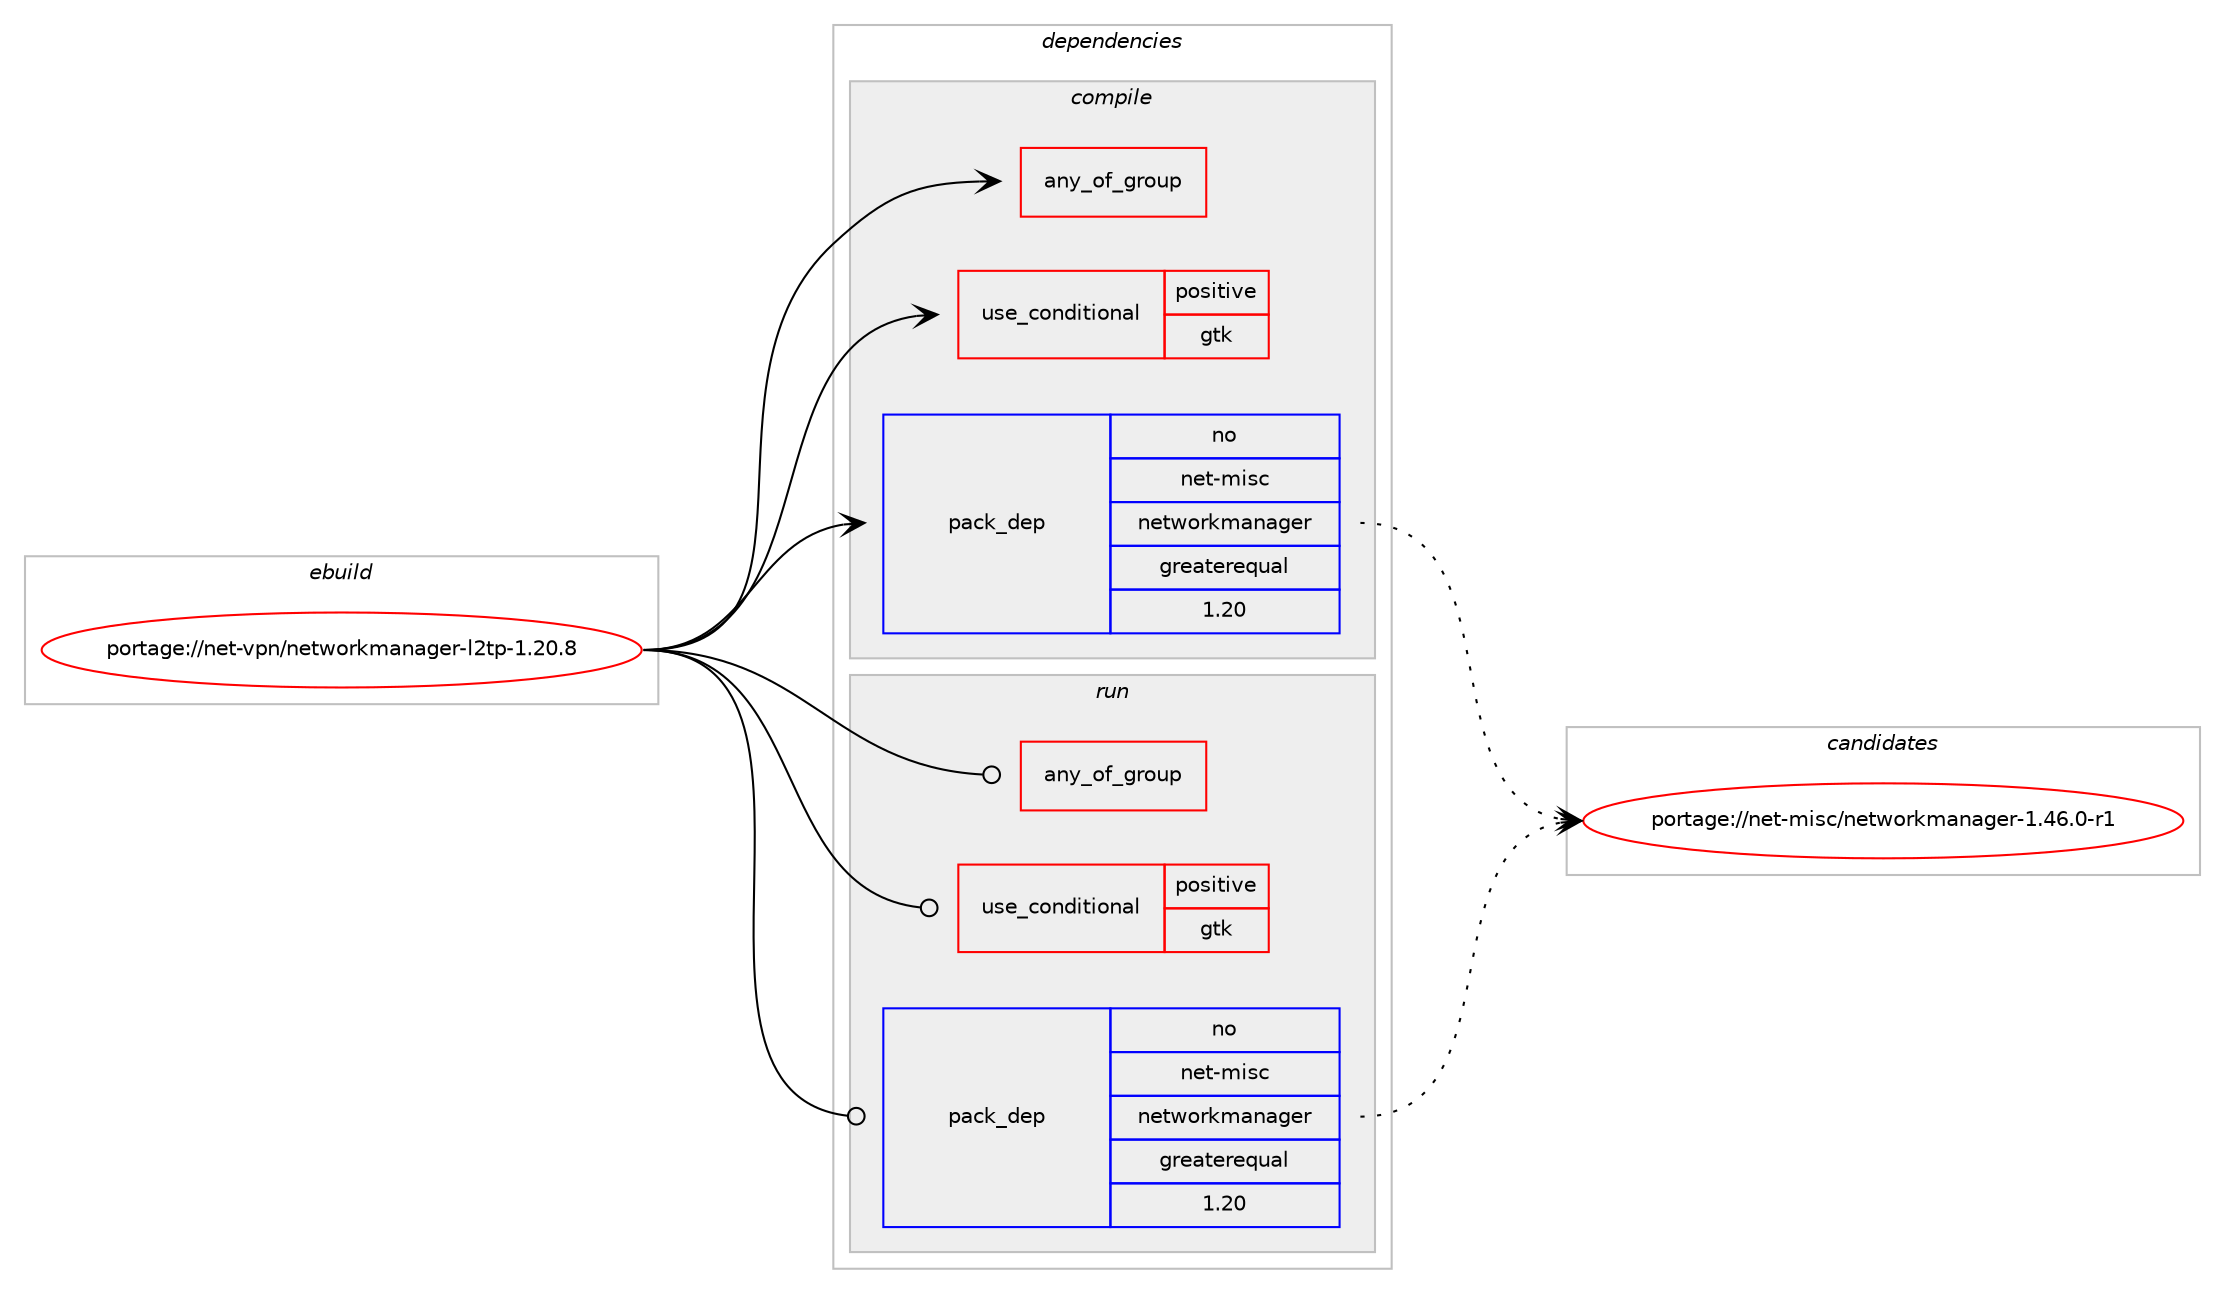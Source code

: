 digraph prolog {

# *************
# Graph options
# *************

newrank=true;
concentrate=true;
compound=true;
graph [rankdir=LR,fontname=Helvetica,fontsize=10,ranksep=1.5];#, ranksep=2.5, nodesep=0.2];
edge  [arrowhead=vee];
node  [fontname=Helvetica,fontsize=10];

# **********
# The ebuild
# **********

subgraph cluster_leftcol {
color=gray;
rank=same;
label=<<i>ebuild</i>>;
id [label="portage://net-vpn/networkmanager-l2tp-1.20.8", color=red, width=4, href="../net-vpn/networkmanager-l2tp-1.20.8.svg"];
}

# ****************
# The dependencies
# ****************

subgraph cluster_midcol {
color=gray;
label=<<i>dependencies</i>>;
subgraph cluster_compile {
fillcolor="#eeeeee";
style=filled;
label=<<i>compile</i>>;
subgraph any2541 {
dependency195144 [label=<<TABLE BORDER="0" CELLBORDER="1" CELLSPACING="0" CELLPADDING="4"><TR><TD CELLPADDING="10">any_of_group</TD></TR></TABLE>>, shape=none, color=red];# *** BEGIN UNKNOWN DEPENDENCY TYPE (TODO) ***
# dependency195144 -> package_dependency(portage://net-vpn/networkmanager-l2tp-1.20.8,install,no,net-vpn,strongswan,none,[,,],[],[])
# *** END UNKNOWN DEPENDENCY TYPE (TODO) ***

# *** BEGIN UNKNOWN DEPENDENCY TYPE (TODO) ***
# dependency195144 -> package_dependency(portage://net-vpn/networkmanager-l2tp-1.20.8,install,no,net-vpn,libreswan,none,[,,],[],[])
# *** END UNKNOWN DEPENDENCY TYPE (TODO) ***

}
id:e -> dependency195144:w [weight=20,style="solid",arrowhead="vee"];
subgraph cond99524 {
dependency195145 [label=<<TABLE BORDER="0" CELLBORDER="1" CELLSPACING="0" CELLPADDING="4"><TR><TD ROWSPAN="3" CELLPADDING="10">use_conditional</TD></TR><TR><TD>positive</TD></TR><TR><TD>gtk</TD></TR></TABLE>>, shape=none, color=red];
# *** BEGIN UNKNOWN DEPENDENCY TYPE (TODO) ***
# dependency195145 -> package_dependency(portage://net-vpn/networkmanager-l2tp-1.20.8,install,no,app-crypt,libsecret,none,[,,],[],[])
# *** END UNKNOWN DEPENDENCY TYPE (TODO) ***

# *** BEGIN UNKNOWN DEPENDENCY TYPE (TODO) ***
# dependency195145 -> package_dependency(portage://net-vpn/networkmanager-l2tp-1.20.8,install,no,gnome-extra,nm-applet,none,[,,],[],[])
# *** END UNKNOWN DEPENDENCY TYPE (TODO) ***

# *** BEGIN UNKNOWN DEPENDENCY TYPE (TODO) ***
# dependency195145 -> package_dependency(portage://net-vpn/networkmanager-l2tp-1.20.8,install,no,media-libs,harfbuzz,none,[,,],any_same_slot,[])
# *** END UNKNOWN DEPENDENCY TYPE (TODO) ***

# *** BEGIN UNKNOWN DEPENDENCY TYPE (TODO) ***
# dependency195145 -> package_dependency(portage://net-vpn/networkmanager-l2tp-1.20.8,install,no,net-libs,libnma,none,[,,],[],[])
# *** END UNKNOWN DEPENDENCY TYPE (TODO) ***

# *** BEGIN UNKNOWN DEPENDENCY TYPE (TODO) ***
# dependency195145 -> package_dependency(portage://net-vpn/networkmanager-l2tp-1.20.8,install,no,x11-libs,cairo,none,[,,],[],[])
# *** END UNKNOWN DEPENDENCY TYPE (TODO) ***

# *** BEGIN UNKNOWN DEPENDENCY TYPE (TODO) ***
# dependency195145 -> package_dependency(portage://net-vpn/networkmanager-l2tp-1.20.8,install,no,x11-libs,gdk-pixbuf,none,[,,],[slot(2)],[])
# *** END UNKNOWN DEPENDENCY TYPE (TODO) ***

# *** BEGIN UNKNOWN DEPENDENCY TYPE (TODO) ***
# dependency195145 -> package_dependency(portage://net-vpn/networkmanager-l2tp-1.20.8,install,no,x11-libs,gtk+,none,[,,],[slot(3)],[])
# *** END UNKNOWN DEPENDENCY TYPE (TODO) ***

# *** BEGIN UNKNOWN DEPENDENCY TYPE (TODO) ***
# dependency195145 -> package_dependency(portage://net-vpn/networkmanager-l2tp-1.20.8,install,no,x11-libs,pango,none,[,,],[],[])
# *** END UNKNOWN DEPENDENCY TYPE (TODO) ***

}
id:e -> dependency195145:w [weight=20,style="solid",arrowhead="vee"];
# *** BEGIN UNKNOWN DEPENDENCY TYPE (TODO) ***
# id -> package_dependency(portage://net-vpn/networkmanager-l2tp-1.20.8,install,no,dev-libs,glib,none,[,,],[slot(2)],[])
# *** END UNKNOWN DEPENDENCY TYPE (TODO) ***

# *** BEGIN UNKNOWN DEPENDENCY TYPE (TODO) ***
# id -> package_dependency(portage://net-vpn/networkmanager-l2tp-1.20.8,install,no,dev-libs,nspr,none,[,,],[],[])
# *** END UNKNOWN DEPENDENCY TYPE (TODO) ***

# *** BEGIN UNKNOWN DEPENDENCY TYPE (TODO) ***
# id -> package_dependency(portage://net-vpn/networkmanager-l2tp-1.20.8,install,no,dev-libs,nss,none,[,,],[],[])
# *** END UNKNOWN DEPENDENCY TYPE (TODO) ***

# *** BEGIN UNKNOWN DEPENDENCY TYPE (TODO) ***
# id -> package_dependency(portage://net-vpn/networkmanager-l2tp-1.20.8,install,no,dev-libs,openssl,none,[,,],any_same_slot,[])
# *** END UNKNOWN DEPENDENCY TYPE (TODO) ***

# *** BEGIN UNKNOWN DEPENDENCY TYPE (TODO) ***
# id -> package_dependency(portage://net-vpn/networkmanager-l2tp-1.20.8,install,no,net-dialup,ppp,none,[,,],any_same_slot,[use(enable(eap-tls),positive)])
# *** END UNKNOWN DEPENDENCY TYPE (TODO) ***

# *** BEGIN UNKNOWN DEPENDENCY TYPE (TODO) ***
# id -> package_dependency(portage://net-vpn/networkmanager-l2tp-1.20.8,install,no,net-dialup,xl2tpd,none,[,,],[],[])
# *** END UNKNOWN DEPENDENCY TYPE (TODO) ***

subgraph pack92898 {
dependency195146 [label=<<TABLE BORDER="0" CELLBORDER="1" CELLSPACING="0" CELLPADDING="4" WIDTH="220"><TR><TD ROWSPAN="6" CELLPADDING="30">pack_dep</TD></TR><TR><TD WIDTH="110">no</TD></TR><TR><TD>net-misc</TD></TR><TR><TD>networkmanager</TD></TR><TR><TD>greaterequal</TD></TR><TR><TD>1.20</TD></TR></TABLE>>, shape=none, color=blue];
}
id:e -> dependency195146:w [weight=20,style="solid",arrowhead="vee"];
# *** BEGIN UNKNOWN DEPENDENCY TYPE (TODO) ***
# id -> package_dependency(portage://net-vpn/networkmanager-l2tp-1.20.8,install,no,x11-base,xorg-proto,none,[,,],[],[])
# *** END UNKNOWN DEPENDENCY TYPE (TODO) ***

}
subgraph cluster_compileandrun {
fillcolor="#eeeeee";
style=filled;
label=<<i>compile and run</i>>;
}
subgraph cluster_run {
fillcolor="#eeeeee";
style=filled;
label=<<i>run</i>>;
subgraph any2542 {
dependency195147 [label=<<TABLE BORDER="0" CELLBORDER="1" CELLSPACING="0" CELLPADDING="4"><TR><TD CELLPADDING="10">any_of_group</TD></TR></TABLE>>, shape=none, color=red];# *** BEGIN UNKNOWN DEPENDENCY TYPE (TODO) ***
# dependency195147 -> package_dependency(portage://net-vpn/networkmanager-l2tp-1.20.8,run,no,net-vpn,strongswan,none,[,,],[],[])
# *** END UNKNOWN DEPENDENCY TYPE (TODO) ***

# *** BEGIN UNKNOWN DEPENDENCY TYPE (TODO) ***
# dependency195147 -> package_dependency(portage://net-vpn/networkmanager-l2tp-1.20.8,run,no,net-vpn,libreswan,none,[,,],[],[])
# *** END UNKNOWN DEPENDENCY TYPE (TODO) ***

}
id:e -> dependency195147:w [weight=20,style="solid",arrowhead="odot"];
subgraph cond99525 {
dependency195148 [label=<<TABLE BORDER="0" CELLBORDER="1" CELLSPACING="0" CELLPADDING="4"><TR><TD ROWSPAN="3" CELLPADDING="10">use_conditional</TD></TR><TR><TD>positive</TD></TR><TR><TD>gtk</TD></TR></TABLE>>, shape=none, color=red];
# *** BEGIN UNKNOWN DEPENDENCY TYPE (TODO) ***
# dependency195148 -> package_dependency(portage://net-vpn/networkmanager-l2tp-1.20.8,run,no,app-crypt,libsecret,none,[,,],[],[])
# *** END UNKNOWN DEPENDENCY TYPE (TODO) ***

# *** BEGIN UNKNOWN DEPENDENCY TYPE (TODO) ***
# dependency195148 -> package_dependency(portage://net-vpn/networkmanager-l2tp-1.20.8,run,no,gnome-extra,nm-applet,none,[,,],[],[])
# *** END UNKNOWN DEPENDENCY TYPE (TODO) ***

# *** BEGIN UNKNOWN DEPENDENCY TYPE (TODO) ***
# dependency195148 -> package_dependency(portage://net-vpn/networkmanager-l2tp-1.20.8,run,no,media-libs,harfbuzz,none,[,,],any_same_slot,[])
# *** END UNKNOWN DEPENDENCY TYPE (TODO) ***

# *** BEGIN UNKNOWN DEPENDENCY TYPE (TODO) ***
# dependency195148 -> package_dependency(portage://net-vpn/networkmanager-l2tp-1.20.8,run,no,net-libs,libnma,none,[,,],[],[])
# *** END UNKNOWN DEPENDENCY TYPE (TODO) ***

# *** BEGIN UNKNOWN DEPENDENCY TYPE (TODO) ***
# dependency195148 -> package_dependency(portage://net-vpn/networkmanager-l2tp-1.20.8,run,no,x11-libs,cairo,none,[,,],[],[])
# *** END UNKNOWN DEPENDENCY TYPE (TODO) ***

# *** BEGIN UNKNOWN DEPENDENCY TYPE (TODO) ***
# dependency195148 -> package_dependency(portage://net-vpn/networkmanager-l2tp-1.20.8,run,no,x11-libs,gdk-pixbuf,none,[,,],[slot(2)],[])
# *** END UNKNOWN DEPENDENCY TYPE (TODO) ***

# *** BEGIN UNKNOWN DEPENDENCY TYPE (TODO) ***
# dependency195148 -> package_dependency(portage://net-vpn/networkmanager-l2tp-1.20.8,run,no,x11-libs,gtk+,none,[,,],[slot(3)],[])
# *** END UNKNOWN DEPENDENCY TYPE (TODO) ***

# *** BEGIN UNKNOWN DEPENDENCY TYPE (TODO) ***
# dependency195148 -> package_dependency(portage://net-vpn/networkmanager-l2tp-1.20.8,run,no,x11-libs,pango,none,[,,],[],[])
# *** END UNKNOWN DEPENDENCY TYPE (TODO) ***

}
id:e -> dependency195148:w [weight=20,style="solid",arrowhead="odot"];
# *** BEGIN UNKNOWN DEPENDENCY TYPE (TODO) ***
# id -> package_dependency(portage://net-vpn/networkmanager-l2tp-1.20.8,run,no,dev-libs,dbus-glib,none,[,,],[],[])
# *** END UNKNOWN DEPENDENCY TYPE (TODO) ***

# *** BEGIN UNKNOWN DEPENDENCY TYPE (TODO) ***
# id -> package_dependency(portage://net-vpn/networkmanager-l2tp-1.20.8,run,no,dev-libs,glib,none,[,,],[slot(2)],[])
# *** END UNKNOWN DEPENDENCY TYPE (TODO) ***

# *** BEGIN UNKNOWN DEPENDENCY TYPE (TODO) ***
# id -> package_dependency(portage://net-vpn/networkmanager-l2tp-1.20.8,run,no,dev-libs,nspr,none,[,,],[],[])
# *** END UNKNOWN DEPENDENCY TYPE (TODO) ***

# *** BEGIN UNKNOWN DEPENDENCY TYPE (TODO) ***
# id -> package_dependency(portage://net-vpn/networkmanager-l2tp-1.20.8,run,no,dev-libs,nss,none,[,,],[],[])
# *** END UNKNOWN DEPENDENCY TYPE (TODO) ***

# *** BEGIN UNKNOWN DEPENDENCY TYPE (TODO) ***
# id -> package_dependency(portage://net-vpn/networkmanager-l2tp-1.20.8,run,no,dev-libs,openssl,none,[,,],any_same_slot,[])
# *** END UNKNOWN DEPENDENCY TYPE (TODO) ***

# *** BEGIN UNKNOWN DEPENDENCY TYPE (TODO) ***
# id -> package_dependency(portage://net-vpn/networkmanager-l2tp-1.20.8,run,no,net-dialup,ppp,none,[,,],any_same_slot,[use(enable(eap-tls),positive)])
# *** END UNKNOWN DEPENDENCY TYPE (TODO) ***

# *** BEGIN UNKNOWN DEPENDENCY TYPE (TODO) ***
# id -> package_dependency(portage://net-vpn/networkmanager-l2tp-1.20.8,run,no,net-dialup,xl2tpd,none,[,,],[],[])
# *** END UNKNOWN DEPENDENCY TYPE (TODO) ***

subgraph pack92899 {
dependency195149 [label=<<TABLE BORDER="0" CELLBORDER="1" CELLSPACING="0" CELLPADDING="4" WIDTH="220"><TR><TD ROWSPAN="6" CELLPADDING="30">pack_dep</TD></TR><TR><TD WIDTH="110">no</TD></TR><TR><TD>net-misc</TD></TR><TR><TD>networkmanager</TD></TR><TR><TD>greaterequal</TD></TR><TR><TD>1.20</TD></TR></TABLE>>, shape=none, color=blue];
}
id:e -> dependency195149:w [weight=20,style="solid",arrowhead="odot"];
}
}

# **************
# The candidates
# **************

subgraph cluster_choices {
rank=same;
color=gray;
label=<<i>candidates</i>>;

subgraph choice92898 {
color=black;
nodesep=1;
choice1101011164510910511599471101011161191111141071099711097103101114454946525446484511449 [label="portage://net-misc/networkmanager-1.46.0-r1", color=red, width=4,href="../net-misc/networkmanager-1.46.0-r1.svg"];
dependency195146:e -> choice1101011164510910511599471101011161191111141071099711097103101114454946525446484511449:w [style=dotted,weight="100"];
}
subgraph choice92899 {
color=black;
nodesep=1;
choice1101011164510910511599471101011161191111141071099711097103101114454946525446484511449 [label="portage://net-misc/networkmanager-1.46.0-r1", color=red, width=4,href="../net-misc/networkmanager-1.46.0-r1.svg"];
dependency195149:e -> choice1101011164510910511599471101011161191111141071099711097103101114454946525446484511449:w [style=dotted,weight="100"];
}
}

}
